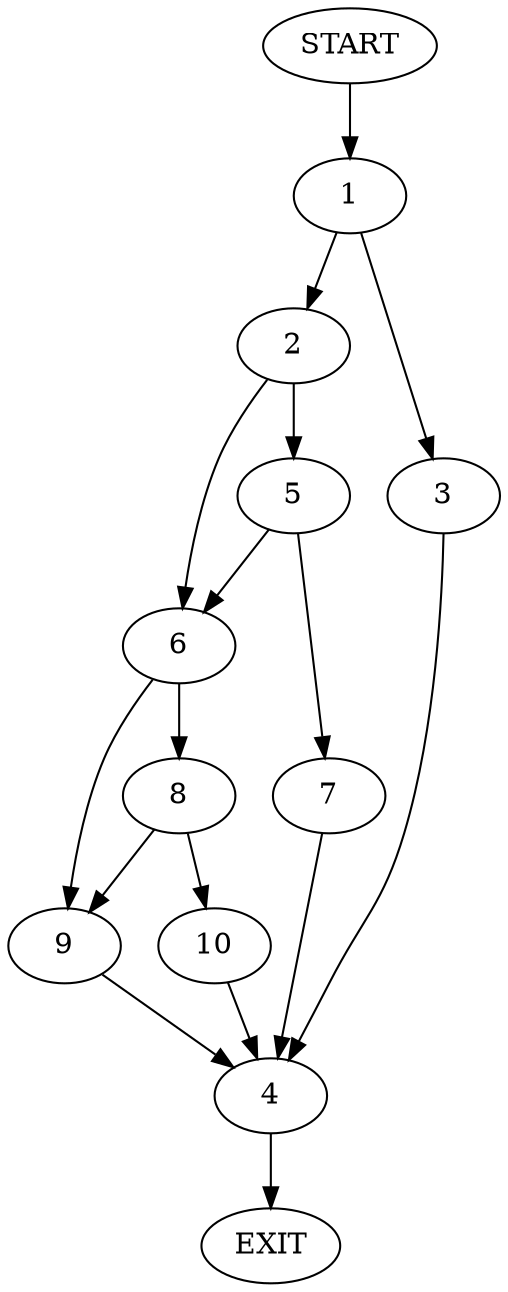 digraph {
0 [label="START"]
11 [label="EXIT"]
0 -> 1
1 -> 2
1 -> 3
3 -> 4
2 -> 5
2 -> 6
4 -> 11
5 -> 7
5 -> 6
6 -> 8
6 -> 9
7 -> 4
8 -> 10
8 -> 9
9 -> 4
10 -> 4
}
